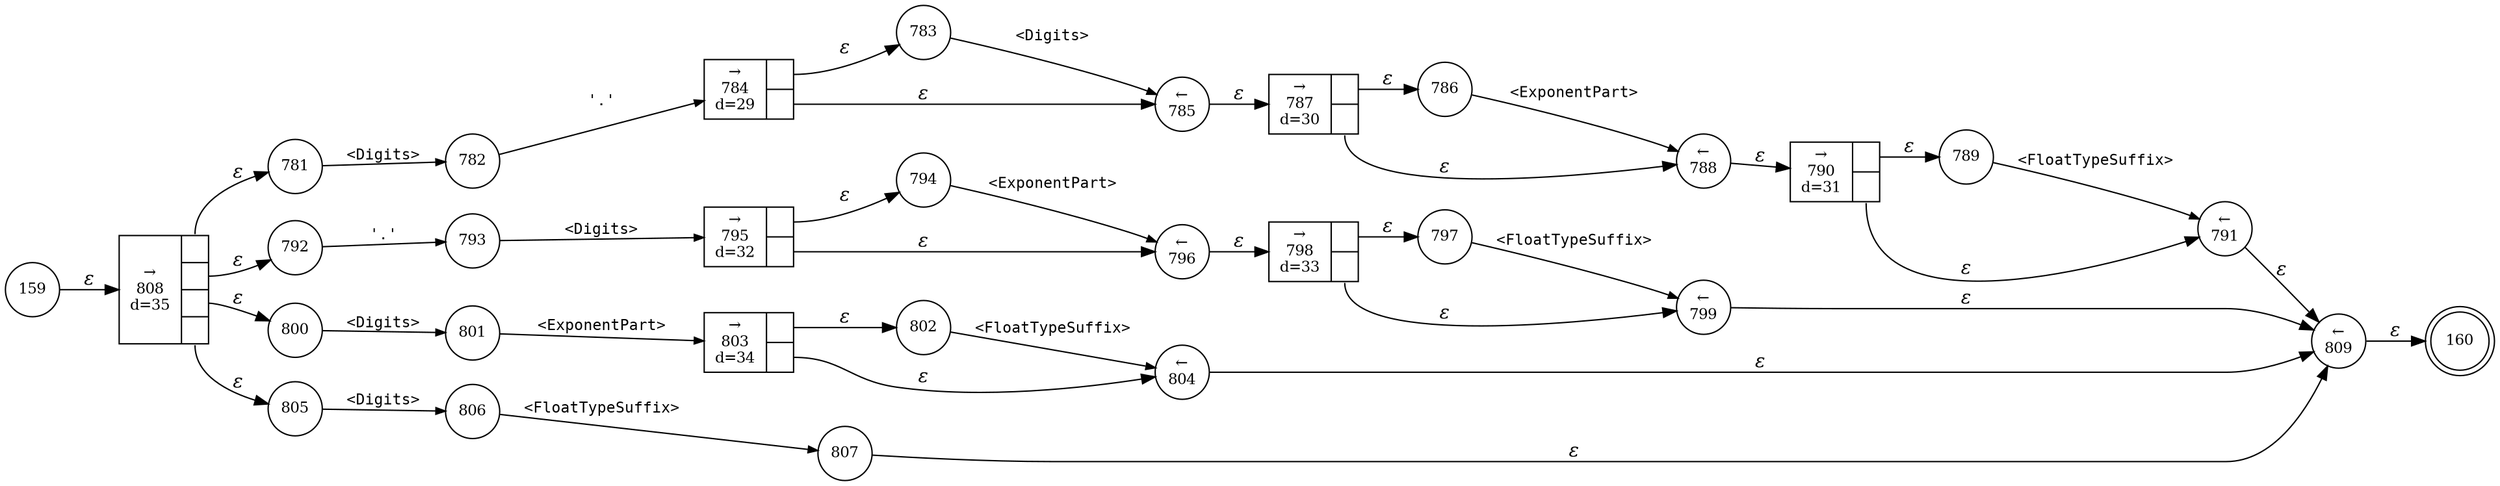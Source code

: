 digraph ATN {
rankdir=LR;
s160[fontsize=11, label="160", shape=doublecircle, fixedsize=true, width=.6];
s781[fontsize=11,label="781", shape=circle, fixedsize=true, width=.55, peripheries=1];
s782[fontsize=11,label="782", shape=circle, fixedsize=true, width=.55, peripheries=1];
s783[fontsize=11,label="783", shape=circle, fixedsize=true, width=.55, peripheries=1];
s784[fontsize=11,label="{&rarr;\n784\nd=29|{<p0>|<p1>}}", shape=record, fixedsize=false, peripheries=1];
s785[fontsize=11,label="&larr;\n785", shape=circle, fixedsize=true, width=.55, peripheries=1];
s786[fontsize=11,label="786", shape=circle, fixedsize=true, width=.55, peripheries=1];
s787[fontsize=11,label="{&rarr;\n787\nd=30|{<p0>|<p1>}}", shape=record, fixedsize=false, peripheries=1];
s788[fontsize=11,label="&larr;\n788", shape=circle, fixedsize=true, width=.55, peripheries=1];
s789[fontsize=11,label="789", shape=circle, fixedsize=true, width=.55, peripheries=1];
s790[fontsize=11,label="{&rarr;\n790\nd=31|{<p0>|<p1>}}", shape=record, fixedsize=false, peripheries=1];
s791[fontsize=11,label="&larr;\n791", shape=circle, fixedsize=true, width=.55, peripheries=1];
s792[fontsize=11,label="792", shape=circle, fixedsize=true, width=.55, peripheries=1];
s793[fontsize=11,label="793", shape=circle, fixedsize=true, width=.55, peripheries=1];
s794[fontsize=11,label="794", shape=circle, fixedsize=true, width=.55, peripheries=1];
s795[fontsize=11,label="{&rarr;\n795\nd=32|{<p0>|<p1>}}", shape=record, fixedsize=false, peripheries=1];
s796[fontsize=11,label="&larr;\n796", shape=circle, fixedsize=true, width=.55, peripheries=1];
s797[fontsize=11,label="797", shape=circle, fixedsize=true, width=.55, peripheries=1];
s798[fontsize=11,label="{&rarr;\n798\nd=33|{<p0>|<p1>}}", shape=record, fixedsize=false, peripheries=1];
s159[fontsize=11,label="159", shape=circle, fixedsize=true, width=.55, peripheries=1];
s799[fontsize=11,label="&larr;\n799", shape=circle, fixedsize=true, width=.55, peripheries=1];
s800[fontsize=11,label="800", shape=circle, fixedsize=true, width=.55, peripheries=1];
s801[fontsize=11,label="801", shape=circle, fixedsize=true, width=.55, peripheries=1];
s802[fontsize=11,label="802", shape=circle, fixedsize=true, width=.55, peripheries=1];
s803[fontsize=11,label="{&rarr;\n803\nd=34|{<p0>|<p1>}}", shape=record, fixedsize=false, peripheries=1];
s804[fontsize=11,label="&larr;\n804", shape=circle, fixedsize=true, width=.55, peripheries=1];
s805[fontsize=11,label="805", shape=circle, fixedsize=true, width=.55, peripheries=1];
s806[fontsize=11,label="806", shape=circle, fixedsize=true, width=.55, peripheries=1];
s807[fontsize=11,label="807", shape=circle, fixedsize=true, width=.55, peripheries=1];
s808[fontsize=11,label="{&rarr;\n808\nd=35|{<p0>|<p1>|<p2>|<p3>}}", shape=record, fixedsize=false, peripheries=1];
s809[fontsize=11,label="&larr;\n809", shape=circle, fixedsize=true, width=.55, peripheries=1];
s159 -> s808 [fontname="Times-Italic", label="&epsilon;"];
s808:p0 -> s781 [fontname="Times-Italic", label="&epsilon;"];
s808:p1 -> s792 [fontname="Times-Italic", label="&epsilon;"];
s808:p2 -> s800 [fontname="Times-Italic", label="&epsilon;"];
s808:p3 -> s805 [fontname="Times-Italic", label="&epsilon;"];
s781 -> s782 [fontsize=11, fontname="Courier", arrowsize=.7, label = "<Digits>", arrowhead = normal];
s792 -> s793 [fontsize=11, fontname="Courier", arrowsize=.7, label = "'.'", arrowhead = normal];
s800 -> s801 [fontsize=11, fontname="Courier", arrowsize=.7, label = "<Digits>", arrowhead = normal];
s805 -> s806 [fontsize=11, fontname="Courier", arrowsize=.7, label = "<Digits>", arrowhead = normal];
s782 -> s784 [fontsize=11, fontname="Courier", arrowsize=.7, label = "'.'", arrowhead = normal];
s793 -> s795 [fontsize=11, fontname="Courier", arrowsize=.7, label = "<Digits>", arrowhead = normal];
s801 -> s803 [fontsize=11, fontname="Courier", arrowsize=.7, label = "<ExponentPart>", arrowhead = normal];
s806 -> s807 [fontsize=11, fontname="Courier", arrowsize=.7, label = "<FloatTypeSuffix>", arrowhead = normal];
s784:p0 -> s783 [fontname="Times-Italic", label="&epsilon;"];
s784:p1 -> s785 [fontname="Times-Italic", label="&epsilon;"];
s795:p0 -> s794 [fontname="Times-Italic", label="&epsilon;"];
s795:p1 -> s796 [fontname="Times-Italic", label="&epsilon;"];
s803:p0 -> s802 [fontname="Times-Italic", label="&epsilon;"];
s803:p1 -> s804 [fontname="Times-Italic", label="&epsilon;"];
s807 -> s809 [fontname="Times-Italic", label="&epsilon;"];
s783 -> s785 [fontsize=11, fontname="Courier", arrowsize=.7, label = "<Digits>", arrowhead = normal];
s785 -> s787 [fontname="Times-Italic", label="&epsilon;"];
s794 -> s796 [fontsize=11, fontname="Courier", arrowsize=.7, label = "<ExponentPart>", arrowhead = normal];
s796 -> s798 [fontname="Times-Italic", label="&epsilon;"];
s802 -> s804 [fontsize=11, fontname="Courier", arrowsize=.7, label = "<FloatTypeSuffix>", arrowhead = normal];
s804 -> s809 [fontname="Times-Italic", label="&epsilon;"];
s809 -> s160 [fontname="Times-Italic", label="&epsilon;"];
s787:p0 -> s786 [fontname="Times-Italic", label="&epsilon;"];
s787:p1 -> s788 [fontname="Times-Italic", label="&epsilon;"];
s798:p0 -> s797 [fontname="Times-Italic", label="&epsilon;"];
s798:p1 -> s799 [fontname="Times-Italic", label="&epsilon;"];
s786 -> s788 [fontsize=11, fontname="Courier", arrowsize=.7, label = "<ExponentPart>", arrowhead = normal];
s788 -> s790 [fontname="Times-Italic", label="&epsilon;"];
s797 -> s799 [fontsize=11, fontname="Courier", arrowsize=.7, label = "<FloatTypeSuffix>", arrowhead = normal];
s799 -> s809 [fontname="Times-Italic", label="&epsilon;"];
s790:p0 -> s789 [fontname="Times-Italic", label="&epsilon;"];
s790:p1 -> s791 [fontname="Times-Italic", label="&epsilon;"];
s789 -> s791 [fontsize=11, fontname="Courier", arrowsize=.7, label = "<FloatTypeSuffix>", arrowhead = normal];
s791 -> s809 [fontname="Times-Italic", label="&epsilon;"];
}